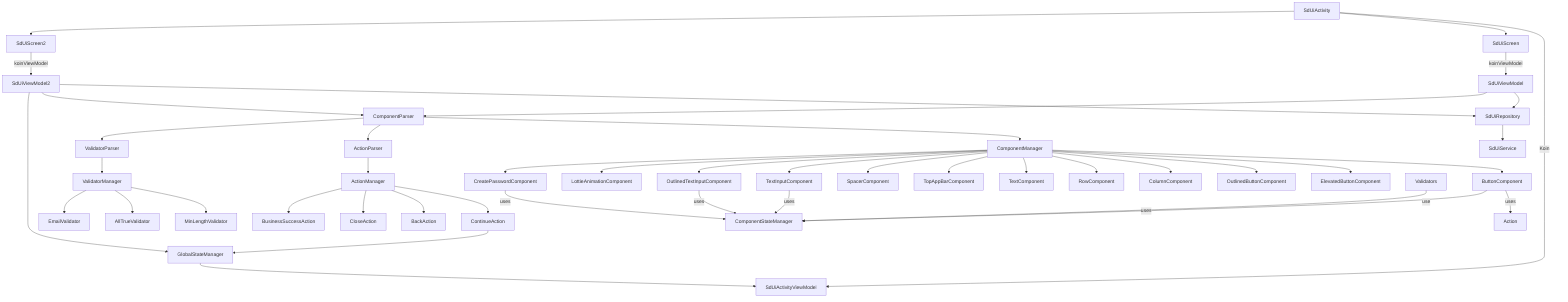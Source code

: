 flowchart TD
    SdUiActivity -->|Koin| SdUiActivityViewModel
    SdUiActivity --> SdUiScreen
    SdUiActivity --> SdUiScreen2
    SdUiScreen -->|koinViewModel| SdUiViewModel
    SdUiScreen2 -->|koinViewModel| SdUiViewModel2
    SdUiViewModel --> SdUiRepository
    SdUiViewModel --> ComponentParser
    SdUiViewModel2 --> SdUiRepository
    SdUiViewModel2 --> ComponentParser
    SdUiViewModel2 --> GlobalStateManager
    SdUiRepository --> SdUiService
    ComponentParser --> ComponentManager
    ComponentParser --> ActionParser
    ComponentParser --> ValidatorParser
    ActionParser --> ActionManager
    ValidatorParser --> ValidatorManager
    ActionManager --> ContinueAction
    ActionManager --> BackAction
    ActionManager --> CloseAction
    ActionManager --> BusinessSuccessAction
    ValidatorManager --> MinLengthValidator
    ValidatorManager --> AllTrueValidator
    ValidatorManager --> EmailValidator
    ComponentManager --> ButtonComponent
    ComponentManager --> ElevatedButtonComponent
    ComponentManager --> OutlinedButtonComponent
    ComponentManager --> ColumnComponent
    ComponentManager --> RowComponent
    ComponentManager --> TextComponent
    ComponentManager --> TopAppBarComponent
    ComponentManager --> SpacerComponent
    ComponentManager --> TextInputComponent
    ComponentManager --> OutlinedTextInputComponent
    ComponentManager --> LottieAnimationComponent
    ComponentManager --> CreatePasswordComponent
    ButtonComponent -->|uses| Action
    ButtonComponent -->|uses| ComponentStateManager
    TextInputComponent -->|uses| ComponentStateManager
    OutlinedTextInputComponent -->|uses| ComponentStateManager
    CreatePasswordComponent -->|uses| ComponentStateManager
    Validators -->|use| ComponentStateManager
    ContinueAction --> GlobalStateManager
    GlobalStateManager --> SdUiActivityViewModel